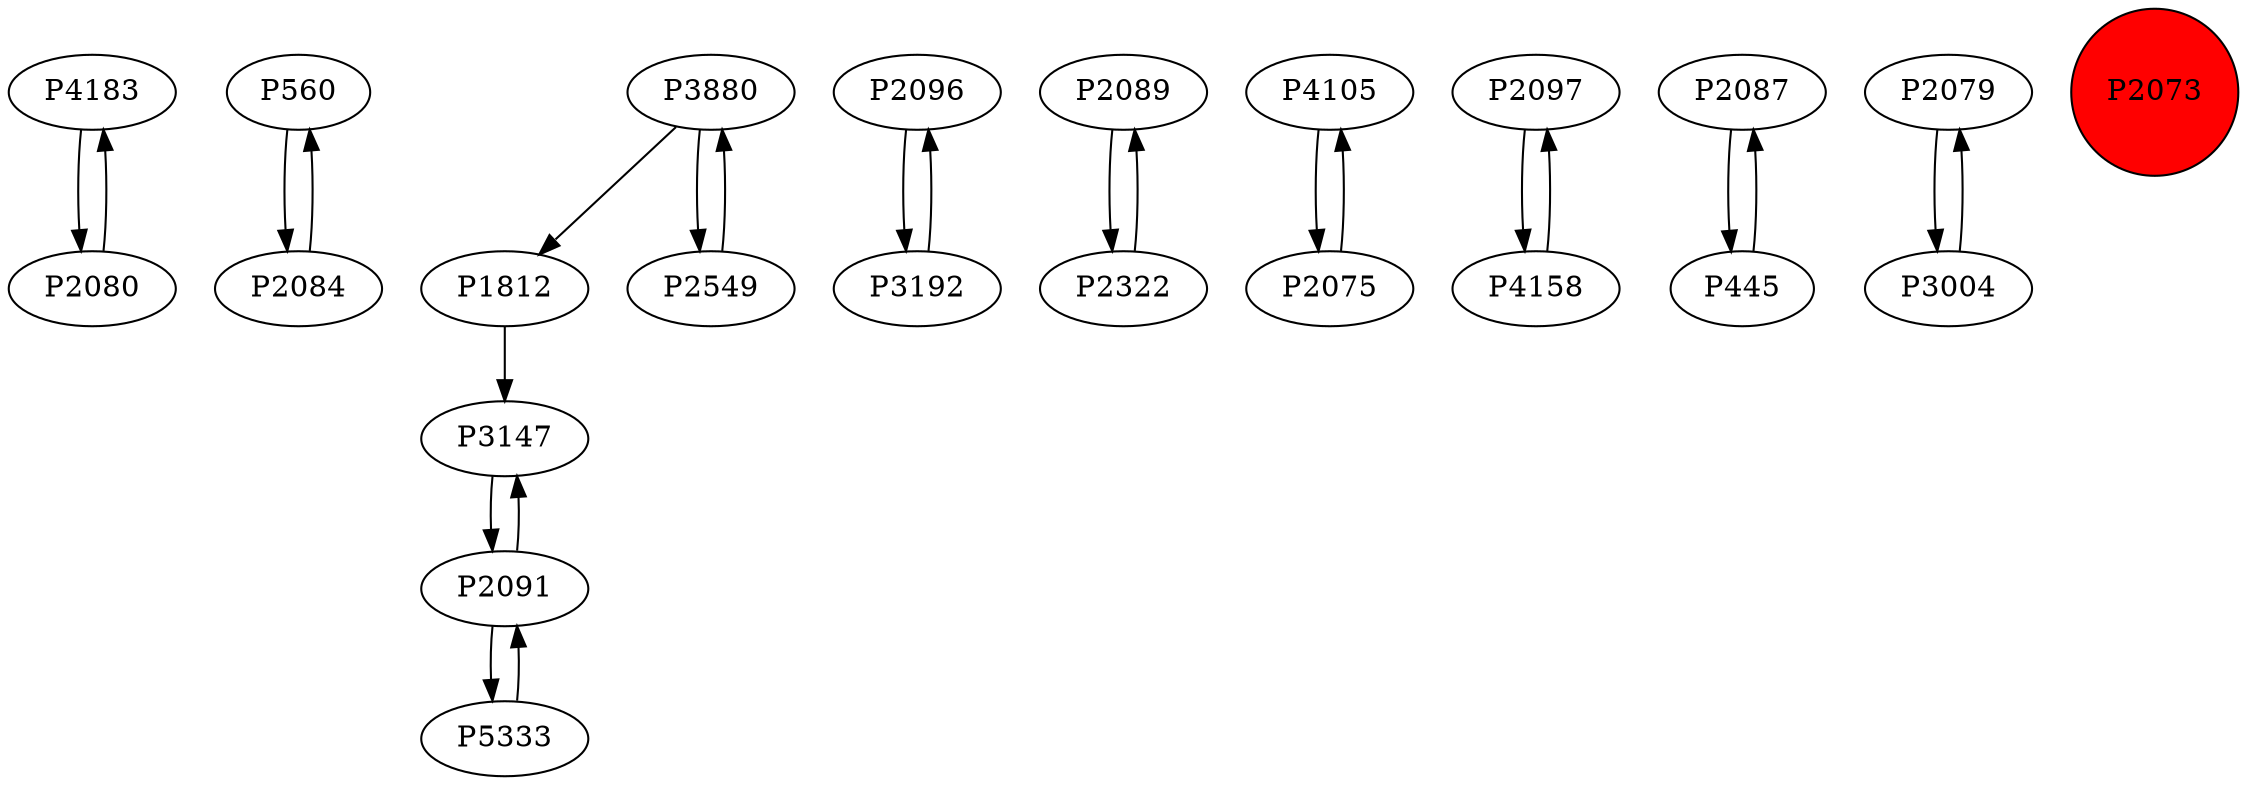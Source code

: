 digraph {
	P4183 -> P2080
	P2080 -> P4183
	P560 -> P2084
	P3147 -> P2091
	P5333 -> P2091
	P3880 -> P1812
	P2549 -> P3880
	P2096 -> P3192
	P2089 -> P2322
	P4105 -> P2075
	P3192 -> P2096
	P1812 -> P3147
	P2091 -> P5333
	P2097 -> P4158
	P2091 -> P3147
	P2075 -> P4105
	P2087 -> P445
	P2084 -> P560
	P2322 -> P2089
	P2079 -> P3004
	P3880 -> P2549
	P3004 -> P2079
	P4158 -> P2097
	P445 -> P2087
	P2073 [shape=circle]
	P2073 [style=filled]
	P2073 [fillcolor=red]
}
